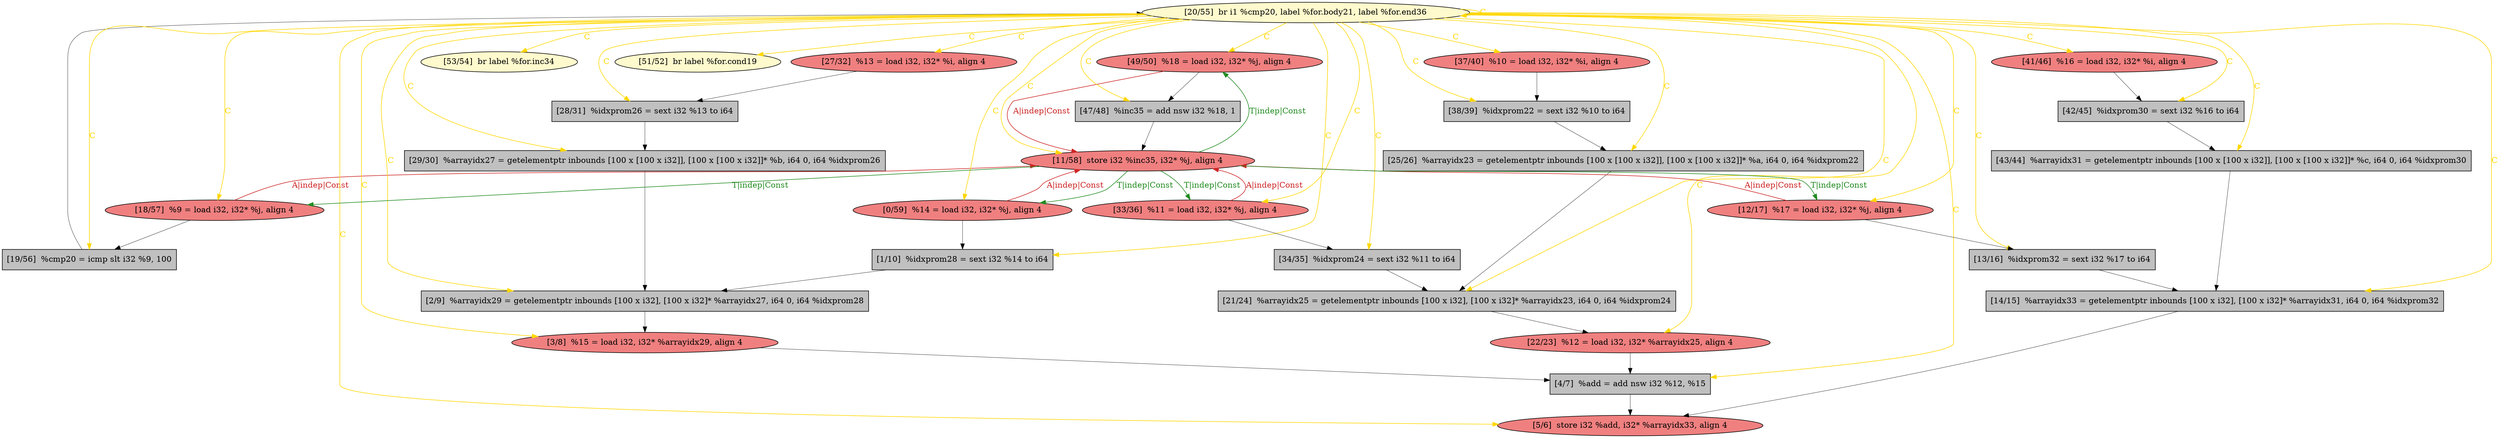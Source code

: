 
digraph G {


node1591 [fillcolor=lightcoral,label="[37/40]  %10 = load i32, i32* %i, align 4",shape=ellipse,style=filled ]
node1588 [fillcolor=lightcoral,label="[49/50]  %18 = load i32, i32* %j, align 4",shape=ellipse,style=filled ]
node1587 [fillcolor=grey,label="[4/7]  %add = add nsw i32 %12, %15",shape=rectangle,style=filled ]
node1590 [fillcolor=grey,label="[25/26]  %arrayidx23 = getelementptr inbounds [100 x [100 x i32]], [100 x [100 x i32]]* %a, i64 0, i64 %idxprom22",shape=rectangle,style=filled ]
node1589 [fillcolor=lightcoral,label="[3/8]  %15 = load i32, i32* %arrayidx29, align 4",shape=ellipse,style=filled ]
node1585 [fillcolor=lemonchiffon,label="[53/54]  br label %for.inc34",shape=ellipse,style=filled ]
node1584 [fillcolor=lightcoral,label="[5/6]  store i32 %add, i32* %arrayidx33, align 4",shape=ellipse,style=filled ]
node1582 [fillcolor=lemonchiffon,label="[51/52]  br label %for.cond19",shape=ellipse,style=filled ]
node1567 [fillcolor=grey,label="[21/24]  %arrayidx25 = getelementptr inbounds [100 x i32], [100 x i32]* %arrayidx23, i64 0, i64 %idxprom24",shape=rectangle,style=filled ]
node1592 [fillcolor=lightcoral,label="[41/46]  %16 = load i32, i32* %i, align 4",shape=ellipse,style=filled ]
node1566 [fillcolor=grey,label="[38/39]  %idxprom22 = sext i32 %10 to i64",shape=rectangle,style=filled ]
node1586 [fillcolor=grey,label="[42/45]  %idxprom30 = sext i32 %16 to i64",shape=rectangle,style=filled ]
node1565 [fillcolor=grey,label="[29/30]  %arrayidx27 = getelementptr inbounds [100 x [100 x i32]], [100 x [100 x i32]]* %b, i64 0, i64 %idxprom26",shape=rectangle,style=filled ]
node1569 [fillcolor=lightcoral,label="[18/57]  %9 = load i32, i32* %j, align 4",shape=ellipse,style=filled ]
node1563 [fillcolor=lightcoral,label="[0/59]  %14 = load i32, i32* %j, align 4",shape=ellipse,style=filled ]
node1568 [fillcolor=grey,label="[19/56]  %cmp20 = icmp slt i32 %9, 100",shape=rectangle,style=filled ]
node1575 [fillcolor=lemonchiffon,label="[20/55]  br i1 %cmp20, label %for.body21, label %for.end36",shape=ellipse,style=filled ]
node1564 [fillcolor=lightcoral,label="[22/23]  %12 = load i32, i32* %arrayidx25, align 4",shape=ellipse,style=filled ]
node1571 [fillcolor=grey,label="[2/9]  %arrayidx29 = getelementptr inbounds [100 x i32], [100 x i32]* %arrayidx27, i64 0, i64 %idxprom28",shape=rectangle,style=filled ]
node1574 [fillcolor=lightcoral,label="[12/17]  %17 = load i32, i32* %j, align 4",shape=ellipse,style=filled ]
node1570 [fillcolor=grey,label="[14/15]  %arrayidx33 = getelementptr inbounds [100 x i32], [100 x i32]* %arrayidx31, i64 0, i64 %idxprom32",shape=rectangle,style=filled ]
node1572 [fillcolor=grey,label="[34/35]  %idxprom24 = sext i32 %11 to i64",shape=rectangle,style=filled ]
node1573 [fillcolor=grey,label="[28/31]  %idxprom26 = sext i32 %13 to i64",shape=rectangle,style=filled ]
node1578 [fillcolor=lightcoral,label="[27/32]  %13 = load i32, i32* %i, align 4",shape=ellipse,style=filled ]
node1580 [fillcolor=grey,label="[43/44]  %arrayidx31 = getelementptr inbounds [100 x [100 x i32]], [100 x [100 x i32]]* %c, i64 0, i64 %idxprom30",shape=rectangle,style=filled ]
node1579 [fillcolor=grey,label="[1/10]  %idxprom28 = sext i32 %14 to i64",shape=rectangle,style=filled ]
node1576 [fillcolor=grey,label="[13/16]  %idxprom32 = sext i32 %17 to i64",shape=rectangle,style=filled ]
node1583 [fillcolor=lightcoral,label="[11/58]  store i32 %inc35, i32* %j, align 4",shape=ellipse,style=filled ]
node1581 [fillcolor=grey,label="[47/48]  %inc35 = add nsw i32 %18, 1",shape=rectangle,style=filled ]
node1577 [fillcolor=lightcoral,label="[33/36]  %11 = load i32, i32* %j, align 4",shape=ellipse,style=filled ]

node1583->node1588 [style=solid,color=forestgreen,label="T|indep|Const",penwidth=1.0,fontcolor=forestgreen ]
node1575->node1586 [style=solid,color=gold,label="C",penwidth=1.0,fontcolor=gold ]
node1583->node1577 [style=solid,color=forestgreen,label="T|indep|Const",penwidth=1.0,fontcolor=forestgreen ]
node1577->node1583 [style=solid,color=firebrick3,label="A|indep|Const",penwidth=1.0,fontcolor=firebrick3 ]
node1574->node1583 [style=solid,color=firebrick3,label="A|indep|Const",penwidth=1.0,fontcolor=firebrick3 ]
node1583->node1574 [style=solid,color=forestgreen,label="T|indep|Const",penwidth=1.0,fontcolor=forestgreen ]
node1591->node1566 [style=solid,color=black,label="",penwidth=0.5,fontcolor=black ]
node1575->node1583 [style=solid,color=gold,label="C",penwidth=1.0,fontcolor=gold ]
node1566->node1590 [style=solid,color=black,label="",penwidth=0.5,fontcolor=black ]
node1574->node1576 [style=solid,color=black,label="",penwidth=0.5,fontcolor=black ]
node1575->node1566 [style=solid,color=gold,label="C",penwidth=1.0,fontcolor=gold ]
node1578->node1573 [style=solid,color=black,label="",penwidth=0.5,fontcolor=black ]
node1569->node1568 [style=solid,color=black,label="",penwidth=0.5,fontcolor=black ]
node1576->node1570 [style=solid,color=black,label="",penwidth=0.5,fontcolor=black ]
node1570->node1584 [style=solid,color=black,label="",penwidth=0.5,fontcolor=black ]
node1587->node1584 [style=solid,color=black,label="",penwidth=0.5,fontcolor=black ]
node1579->node1571 [style=solid,color=black,label="",penwidth=0.5,fontcolor=black ]
node1575->node1590 [style=solid,color=gold,label="C",penwidth=1.0,fontcolor=gold ]
node1575->node1577 [style=solid,color=gold,label="C",penwidth=1.0,fontcolor=gold ]
node1575->node1572 [style=solid,color=gold,label="C",penwidth=1.0,fontcolor=gold ]
node1575->node1589 [style=solid,color=gold,label="C",penwidth=1.0,fontcolor=gold ]
node1575->node1564 [style=solid,color=gold,label="C",penwidth=1.0,fontcolor=gold ]
node1575->node1565 [style=solid,color=gold,label="C",penwidth=1.0,fontcolor=gold ]
node1575->node1563 [style=solid,color=gold,label="C",penwidth=1.0,fontcolor=gold ]
node1588->node1581 [style=solid,color=black,label="",penwidth=0.5,fontcolor=black ]
node1583->node1563 [style=solid,color=forestgreen,label="T|indep|Const",penwidth=1.0,fontcolor=forestgreen ]
node1575->node1579 [style=solid,color=gold,label="C",penwidth=1.0,fontcolor=gold ]
node1564->node1587 [style=solid,color=black,label="",penwidth=0.5,fontcolor=black ]
node1575->node1571 [style=solid,color=gold,label="C",penwidth=1.0,fontcolor=gold ]
node1575->node1587 [style=solid,color=gold,label="C",penwidth=1.0,fontcolor=gold ]
node1575->node1567 [style=solid,color=gold,label="C",penwidth=1.0,fontcolor=gold ]
node1575->node1584 [style=solid,color=gold,label="C",penwidth=1.0,fontcolor=gold ]
node1575->node1569 [style=solid,color=gold,label="C",penwidth=1.0,fontcolor=gold ]
node1580->node1570 [style=solid,color=black,label="",penwidth=0.5,fontcolor=black ]
node1575->node1585 [style=solid,color=gold,label="C",penwidth=1.0,fontcolor=gold ]
node1575->node1576 [style=solid,color=gold,label="C",penwidth=1.0,fontcolor=gold ]
node1588->node1583 [style=solid,color=firebrick3,label="A|indep|Const",penwidth=1.0,fontcolor=firebrick3 ]
node1590->node1567 [style=solid,color=black,label="",penwidth=0.5,fontcolor=black ]
node1575->node1580 [style=solid,color=gold,label="C",penwidth=1.0,fontcolor=gold ]
node1592->node1586 [style=solid,color=black,label="",penwidth=0.5,fontcolor=black ]
node1571->node1589 [style=solid,color=black,label="",penwidth=0.5,fontcolor=black ]
node1567->node1564 [style=solid,color=black,label="",penwidth=0.5,fontcolor=black ]
node1563->node1579 [style=solid,color=black,label="",penwidth=0.5,fontcolor=black ]
node1575->node1591 [style=solid,color=gold,label="C",penwidth=1.0,fontcolor=gold ]
node1573->node1565 [style=solid,color=black,label="",penwidth=0.5,fontcolor=black ]
node1575->node1582 [style=solid,color=gold,label="C",penwidth=1.0,fontcolor=gold ]
node1575->node1588 [style=solid,color=gold,label="C",penwidth=1.0,fontcolor=gold ]
node1581->node1583 [style=solid,color=black,label="",penwidth=0.5,fontcolor=black ]
node1575->node1574 [style=solid,color=gold,label="C",penwidth=1.0,fontcolor=gold ]
node1575->node1575 [style=solid,color=gold,label="C",penwidth=1.0,fontcolor=gold ]
node1575->node1573 [style=solid,color=gold,label="C",penwidth=1.0,fontcolor=gold ]
node1575->node1581 [style=solid,color=gold,label="C",penwidth=1.0,fontcolor=gold ]
node1577->node1572 [style=solid,color=black,label="",penwidth=0.5,fontcolor=black ]
node1572->node1567 [style=solid,color=black,label="",penwidth=0.5,fontcolor=black ]
node1569->node1583 [style=solid,color=firebrick3,label="A|indep|Const",penwidth=1.0,fontcolor=firebrick3 ]
node1568->node1575 [style=solid,color=black,label="",penwidth=0.5,fontcolor=black ]
node1575->node1592 [style=solid,color=gold,label="C",penwidth=1.0,fontcolor=gold ]
node1565->node1571 [style=solid,color=black,label="",penwidth=0.5,fontcolor=black ]
node1575->node1578 [style=solid,color=gold,label="C",penwidth=1.0,fontcolor=gold ]
node1575->node1568 [style=solid,color=gold,label="C",penwidth=1.0,fontcolor=gold ]
node1583->node1569 [style=solid,color=forestgreen,label="T|indep|Const",penwidth=1.0,fontcolor=forestgreen ]
node1589->node1587 [style=solid,color=black,label="",penwidth=0.5,fontcolor=black ]
node1586->node1580 [style=solid,color=black,label="",penwidth=0.5,fontcolor=black ]
node1575->node1570 [style=solid,color=gold,label="C",penwidth=1.0,fontcolor=gold ]
node1563->node1583 [style=solid,color=firebrick3,label="A|indep|Const",penwidth=1.0,fontcolor=firebrick3 ]


}
